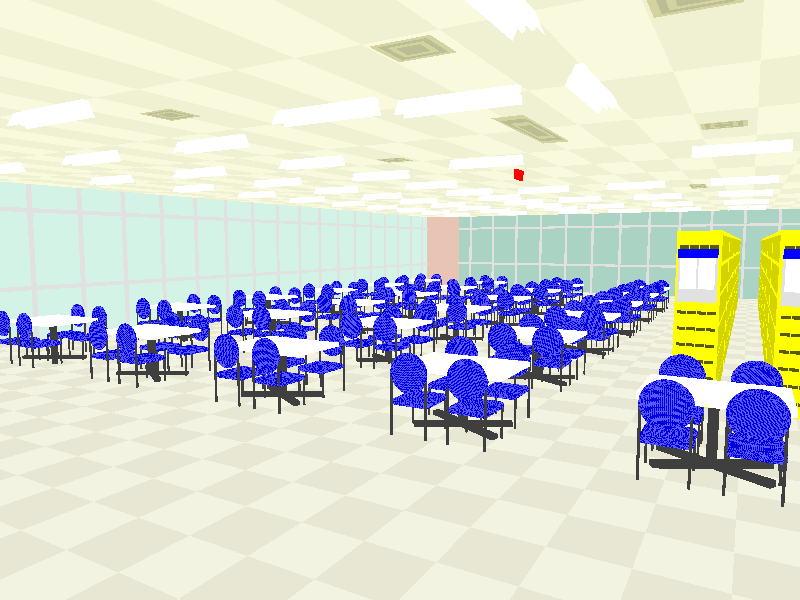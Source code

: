 // comando para renderizar:
// povray bu.pov +A0.1 +w1920 +h1080

#include "colors.inc"
#include "textures.inc"
#include "shapes.inc"

#declare Realistic = yes;

camera {
  location <0, 2.7, -5>
  look_at  <13, 1.3,  2.55>
}

background { color Black }

// Fonte de Luz das janelas
#if (Realistic)
  #declare I = 0;
  #while (I <= 60)
    light_source { <I, 4.2,  18.5> color rgb <0.007, 0.007, 0.007>}
    #declare I = I + 0.2;
  #end
  #declare I = -20;
  #while (I <= 20)
    light_source { <45.1, 4.2,  I > color rgb <0.004, 0.004, 0.004>}
    #declare I = I + 0.2;
  #end
#else
  #declare I = 0;
  #while (I <= 60)
    light_source { <I, 4.2, 18.5> color rgb <0.3, 0.3, 0.3>}
    #declare I = I + 10;
  #end
  #declare I = -20;
  #while (I <= 20)
    light_source { <45.1, 4.2, I> color rgb <0.17, 0.17, 0.17>}
    #declare I = I + 10;
  #end
#end
// Lâmpadas
#declare lampada =
  union {
    prism{ 0.00, 1.00, 4
       <-1.00, 0.00>,
       < 1.00, 0.00>,
       < 0.00, 2.00>,
       <-1.00, 0.00>
      texture{
        pigment{color White}
        finish {ambient 0.15
                diffuse 0.85}
      }
      scale <0.1, 2, 0.1>
      rotate <90, 0, 180>
      translate <6, 4.9, 0>
    }
    box {
      <0, 0, 0>
      <0.01, 0.15, 2>
      rotate z*-25
      translate <5.82, 4.75, 0>
      texture{
        pigment{color White}
        finish { Metallic_Finish }
      }
    }
    box {
      <0, 0, 0>
      <0.01, 0.15, 2>
      rotate z*25
      translate <6.15, 4.75, 0>
      texture{
        pigment{color White}
        finish { Metallic_Finish }
      }
    }
    box {
      <0, 0, 0>
      <0.01, 0.15, 2>
      rotate z*90
      scale x*1.4
      translate <6.1, 4.87, 0>
      texture{
        pigment{color White}
        finish { Metallic_Finish }
      }
    }
    cylinder {
      <0, 0, 0.05>
      <0, 0, 1.95>
      0.03
      translate <6.05, 4.82, 0>
      texture{
        pigment{color White}
        finish { 
          phong 1 
          ambient 0.75
        }
      }
    }
    cylinder {
      <0, 0, 0.05>
      <0, 0, 1.95>
      0.03
      translate <5.95, 4.82, 0>
      texture{
        pigment{color White}
        finish { 
          phong 1 
          ambient 0.75
        }
      }
    }
    #if (Realistic)
      #declare I = 0.1;
      #while (I <= 1.9)
        light_source { <6, 4.78, I> color rgb <0.0007, 0.0007, 0.0007>}
        #declare I = I + 0.2;
      #end
    #else
      // light_source { <6, 4.78, 0.1> color rgb <0.008, 0.008, 0.008>}
      // light_source { <6, 4.78, 1.9> color rgb <0.008, 0.008, 0.008>}
    #end
  }

object {
  lampada
  rotate y*90
  translate <4, 0, 3>
}
object {
  lampada
  rotate y*90
  translate <8, 0, 3>
}
object {
  lampada
  translate <10, 0, -5.7>
}
#declare I = 18;
#while (I < 38)
  #declare J = -5.7;
  #while (J <= 1.3)
    object {
      lampada
      translate <I, 0, J>
    }
    #declare J = J + 3.5;
  #end
  #declare I = I + 6;
#end
object {
  lampada
  translate <2.6, 0, -2>
}
object {
  lampada
  translate <2.2, 0, 0.2>
}
object {
  lampada
  translate <9.2, 0, 0.2>
}
#declare I = 0;
#while (I <= 35)
  #declare J = 4.3;
  #while (J <= 13.4)
    object {
      lampada
      translate <I, 0, J>
    }
    #declare J = J + 4.3;
  #end
  #declare I = I + 3.5;
#end
#while (I <= 35)
  #declare J = 4.3;
  #while (J <= 13.4)
    object {
      lampada
      translate <I, 0, J>
    }
    #declare J = J + 4.3;
  #end
  #declare I = I + 3.5;
#end

box {
  <18,   5,    1.3>
  <18.6, 4.7, 1.4>
  pigment {
    color Red
  }
}

// Ch�o
plane {
  <0, 1, 0>, -1
  pigment {
    checker color rgb <0.8, 0.8, 0.65>, color rgb <0.9, 0.9, 0.75>
  }
}

// Teto
plane {
  <0, -1, 0>, -1
  pigment {
    checker color rgb <0.87, 0.87, 0.65>, color rgb <0.95, 0.95, 0.72>
    scale x*3
  }
  translate <0,4,0>
}

// Paredes
plane {
  <0, 0, 1>, -1
  texture{
    pigment{ color rgb <0.65, 0.9, 0.8>}
    finish { phong 0.7}
  }
  translate <0,0,20>
}
plane {
  <1, 0, 0>, -1
  texture{
    pigment{ color rgb <0.4, 0.65, 0.55>}
    finish { phong 0.4}
  }
  translate <48,0,0>
}

// Hastes janela
#declare haste =
  box {
    <7.92, -10,-4.68>,
    <8.08, 10,-4.52>
    pigment {
      color Gray
    }
  }
// Hastes horizontais
object {
  haste
  translate <7, -7, 23.6>
  rotate z*90
  translate <10, -11, 0>
}
object {
  haste
  translate <7, -7, 23.6>
  rotate z*90
  translate <30, -11, 0>
}
object {
  haste
  translate <7, -7, 23.6>
  rotate z*90
  translate <10, -14, 0>
}
object {
  haste
  translate <7, -7, 23.6>
  rotate z*90
  translate <30, -14, 0>
}
// Parede do fundo
object {
  haste
  translate <39, 0, 19>
  rotate x*90
  translate <0, 15.5, 10>
}
object {
  haste
  translate <39, 0, 19>
  rotate x*90
  translate <0, 18.4, 10>
}
object {
  haste
  translate <39, 0, 19>
  rotate x*90
  translate <0, 15.5, -10>
}
object {
  haste
  translate <39, 0, 19>
  rotate x*90
  translate <0, 18.4, -10>
}
// Hastes verticais
#declare I = 5;
#while (I <= 39)
  object {
    haste
    translate <I, 0, 23.6>
  }
  #declare I = I + 2;
#end
// Parede do fundo
#declare I = -4;
#while (I <= 20)
  object {
    haste
    translate <39, 0, I>
  }
  #declare I = I + 2;
#end

// Estante amarela
#declare estante =
  union {
    box {
      <15,  3,-4.45>,
      <43,-20,-3.55>
      pigment {
        color Yellow
      }
    }
    box {
      <14.9, 2.6,-4.4>,
      <15, 1.4,-3.6>
      pigment {
        color Gray
      }
    }
    box {
      <14.85, 1.7,-3.98>,
      <15,   2.6,-3.65>
      pigment {
        color White
      }
    }
    box {
      <14.85, 1.7,-3.98>,
      <15,   2.6,-3.65>
      pigment {
        color White
      }
      translate <0, 0, -0.37>
    }
    box {
      <14.8, 2.6,-4.4>,
      <15, 2.4,-3.6>
      pigment {
        color Blue
      }
    }
    #declare I = 0.3;
    #while (I <= 25)
      #declare J = 0;
      #while (J > -5)
        box {
          <15.1, 2.9, -4.46>,
          <19.7, 2.3, -3.54>
          pigment {
            color rgb <0.65, 0.65, 0>
          }
          translate <I, J, 0>
        }
        #declare J = J - 0.7;
      #end
      #declare I = I + 5.5;
    #end
    #declare I = 0;
    #while (I >= -0.6)
      #declare J = 0;
      #while (J >= -5)
        box {
          <14.999, 2.67,-3.8>,
          <15, 2.6,-3.62>
          pigment {
            color rgb <0.1, 0.1, 0>
          }
          translate <0, J, I>
        }
        #declare J = J - 0.37;
      #end
      #declare I = I - 0.2;
    #end
  }
object {
  estante
}
object {
  estante
  translate <0, 0, -2>
}

// Saídas de ar
#declare saida_ar = 
  union {
    box {
      <8, 6, -4.8>,
      <6, 4.999, -3.8>
      pigment {
        color rgb <0.65, 0.65, 0.35>
      }
    }
    box {
      <7.8, 6, -4.7>,
      <6.2, 4.998, -3.9>
      pigment {
        color rgb <0.5, 0.5, 0.3>
      }
    }
    box {
      <7.6, 6, -4.6>,
      <6.4, 4.997, -4>
      pigment {
        color rgb <0.65, 0.65, 0.35>
      }
    }
    box {
      <7.4, 6, -4.5>,
      <6.6, 4.996, -4.1>
      pigment {
        color rgb <0.5, 0.5, 0.3>
      }
    }
  }
object {
  saida_ar
  scale <0.35, 0, 0.8>
  translate <4, 0, -1>
}
object {
  saida_ar
  scale <0.35, 0, 0.8>
  translate <4, 0, 2>
}
object {
  saida_ar
  scale <0.35, 0, 0.8>
  translate <5, 0, 7.5>
}
object {
  saida_ar
  scale <0.35, 0, 0.8>
  translate <11, 0, -1>
}
object {
  saida_ar
  scale <1.6, 0, 0.6>
  translate <1, 0, 1.5>
}
object {
  saida_ar
  scale <1.0, 0, 0.6>
  translate <20, 0, -0.5>
}
object {
  saida_ar
  scale <0.35, 0, 0.8>
  translate <12, 0, 7>
}

// Mesa
#declare mesa =
  union {
    box {
      <8.82, 0.3,-5.7>,
      <7.18, 0.2,-3.5>
      pigment {
        color White
      }
    }
    box {
      <7.92, -10,-4.68>,
      <8.08, 0.2,-4.52>
      pigment {
        color rgb <0.05, 0.05, 0.05>
      }
    }
    box {
      <-0.08, 0.0, 1>
      < 0.08, 0.1,-1>
      pigment {
        color rgb <0.05, 0.05, 0.05>
      }
      rotate y*30
      translate <8, -1, -4.6>
    }
    box {
      <-0.08, 0.0, 1>
      < 0.08, 0.1,-1>
      pigment {
        color rgb <0.05, 0.05, 0.05>
      }
      rotate y*-30
      translate <8, -1, -4.6>
    }
  }

// Cadeira
#declare cadeira =
  union {
    object {
      Round_Box(
        <6.7, -0.4,-4.4>,
        <5.8, -0.3,-3.6>,
        0.07,
        0
      )
      texture {
        pigment {
          checker color rgb <0.1, 0.1, 1>, color rgb <0, 0, 0.75>
          scale .005
        }
      }
    }
    box {
      <7.98, -10,-4.62>,
      <8.02, -0.4,-4.58>
      pigment {
        color rgb <0.05, 0.05, 0.05>
      }
      translate <-1.35, 0, 0.24>
    }
    box {
      <7.98, -10,-4.62>,
      <8.02, -0.4,-4.58>
      pigment {
        color rgb <0.05, 0.05, 0.05>
      }
      translate <-1.35, 0, 0.975>
    }
    box {
      <7.98, -10,-4.62>,
      <8.02,  0.2,-4.58>
      pigment {
        color rgb <0.05, 0.05, 0.05>
      }
      translate <-2.2, 0, 0.24>
    }
    box {
      <7.98, -10,-4.62>,
      <8.02,  0.2,-4.58>
      pigment {
        color rgb <0.05, 0.05, 0.05>
      }
      translate <-2.2, 0, 0.975>
    }
    object {
      Round_Cylinder
       (<0,0,0>,<0,0.3001,0>,0.5,0.15,0)
      texture{
        pigment {
          checker color rgb <0.1, 0.1, 1>, color rgb <0, 0, 0.75>
          scale .005
        }
      }
      scale <0.8, 0.3, 0.8>
      rotate <90, 90, 0>
      translate <5.75, 0.25, -4>
    }
  }

#declare carteira =
  union {
    object {
      mesa
      translate <3, 0, 0>
    }
    object {
      cadeira
      translate <4, 0, 0>
    }
    object {
      cadeira
      translate <4, 0, -1.2>
    }
    object {
      cadeira
      translate <-5.2, 0, 4>
      rotate y*180
      translate <12.8, 0, -4>
    }
    object {
      cadeira
      translate <-5.2, 0, 4>
      rotate y*180
      translate <12.8, 0, -5.2>
    }
  }

object {
  carteira
}
#declare I = 0;
#while (I <= 26)
  #declare J = 4.5;
  #while (J <= 20)
    object {
      carteira
      translate <I, 0, J>
    }
    #declare J = J + 4.8;
  #end
  #declare I = I + 5;
#end

// Coluna laranja
box {
  <55,10,16.5>,
  <46,-10,30>
  pigment {
    color rgb <0.8, 0.55, 0.45>
  }
}
